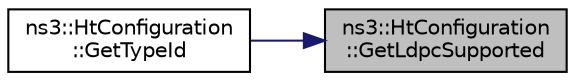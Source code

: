 digraph "ns3::HtConfiguration::GetLdpcSupported"
{
 // LATEX_PDF_SIZE
  edge [fontname="Helvetica",fontsize="10",labelfontname="Helvetica",labelfontsize="10"];
  node [fontname="Helvetica",fontsize="10",shape=record];
  rankdir="RL";
  Node1 [label="ns3::HtConfiguration\l::GetLdpcSupported",height=0.2,width=0.4,color="black", fillcolor="grey75", style="filled", fontcolor="black",tooltip=" "];
  Node1 -> Node2 [dir="back",color="midnightblue",fontsize="10",style="solid",fontname="Helvetica"];
  Node2 [label="ns3::HtConfiguration\l::GetTypeId",height=0.2,width=0.4,color="black", fillcolor="white", style="filled",URL="$classns3_1_1_ht_configuration.html#a62523ab91cba341c38303ffc6f40dae2",tooltip="Get the type ID."];
}
